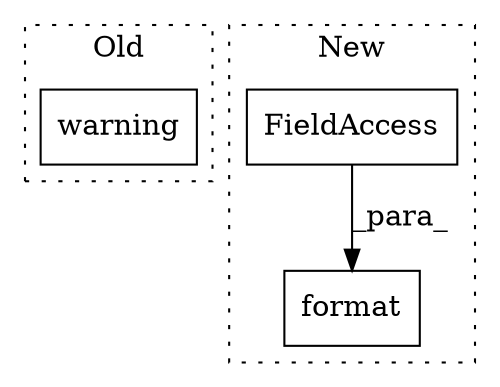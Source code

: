 digraph G {
subgraph cluster0 {
1 [label="warning" a="32" s="4249" l="9" shape="box"];
label = "Old";
style="dotted";
}
subgraph cluster1 {
2 [label="format" a="32" s="4466,4491" l="7,1" shape="box"];
3 [label="FieldAccess" a="22" s="4473" l="9" shape="box"];
label = "New";
style="dotted";
}
3 -> 2 [label="_para_"];
}